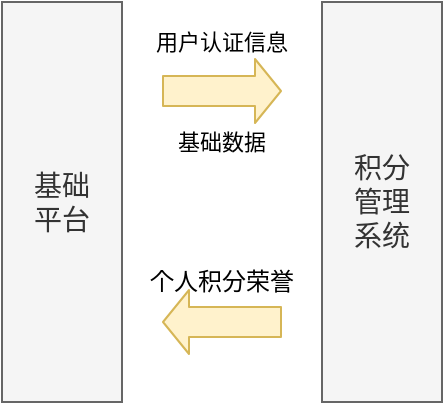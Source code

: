 <mxfile version="14.9.9" type="github">
  <diagram id="B68jBo1_emeU9YWbWaXk" name="Page-1">
    <mxGraphModel dx="942" dy="507" grid="1" gridSize="10" guides="1" tooltips="1" connect="1" arrows="1" fold="1" page="1" pageScale="1" pageWidth="827" pageHeight="1169" math="0" shadow="0">
      <root>
        <mxCell id="0" />
        <mxCell id="1" parent="0" />
        <mxCell id="CX94YFdSWidOFyM2pi-x-3" value="&lt;font style=&quot;font-size: 14px&quot;&gt;基础&lt;br&gt;平台&lt;/font&gt;" style="rounded=0;whiteSpace=wrap;html=1;fillColor=#f5f5f5;strokeColor=#666666;fontColor=#333333;" parent="1" vertex="1">
          <mxGeometry x="160" y="100" width="60" height="200" as="geometry" />
        </mxCell>
        <mxCell id="CX94YFdSWidOFyM2pi-x-5" value="&lt;span style=&quot;font-size: 14px&quot;&gt;积分&lt;br&gt;管理&lt;br&gt;系统&lt;/span&gt;" style="rounded=0;whiteSpace=wrap;html=1;fillColor=#f5f5f5;strokeColor=#666666;fontColor=#333333;" parent="1" vertex="1">
          <mxGeometry x="320" y="100" width="60" height="200" as="geometry" />
        </mxCell>
        <mxCell id="CX94YFdSWidOFyM2pi-x-6" value="" style="shape=flexArrow;endArrow=classic;html=1;width=15;endSize=4;fillColor=#fff2cc;strokeColor=#d6b656;endWidth=16;" parent="1" edge="1">
          <mxGeometry width="50" height="50" relative="1" as="geometry">
            <mxPoint x="240" y="144.5" as="sourcePoint" />
            <mxPoint x="300" y="144.5" as="targetPoint" />
          </mxGeometry>
        </mxCell>
        <mxCell id="CX94YFdSWidOFyM2pi-x-7" value="&lt;span style=&quot;font-size: 11px ; background-color: rgb(255 , 255 , 255)&quot;&gt;用户认证信息&lt;/span&gt;" style="text;html=1;strokeColor=none;fillColor=none;align=center;verticalAlign=middle;whiteSpace=wrap;rounded=0;" parent="1" vertex="1">
          <mxGeometry x="230" y="110" width="80" height="20" as="geometry" />
        </mxCell>
        <mxCell id="CX94YFdSWidOFyM2pi-x-8" value="&lt;span style=&quot;font-size: 11px ; background-color: rgb(255 , 255 , 255)&quot;&gt;基础数据&lt;/span&gt;" style="text;html=1;strokeColor=none;fillColor=none;align=center;verticalAlign=middle;whiteSpace=wrap;rounded=0;" parent="1" vertex="1">
          <mxGeometry x="230" y="160" width="80" height="20" as="geometry" />
        </mxCell>
        <mxCell id="cvz1AhEdZuIgaesEsxTg-2" value="" style="shape=flexArrow;endArrow=classic;html=1;width=15;endSize=4;fillColor=#fff2cc;strokeColor=#d6b656;endWidth=16;" edge="1" parent="1">
          <mxGeometry width="50" height="50" relative="1" as="geometry">
            <mxPoint x="300" y="260" as="sourcePoint" />
            <mxPoint x="240" y="260" as="targetPoint" />
          </mxGeometry>
        </mxCell>
        <mxCell id="cvz1AhEdZuIgaesEsxTg-3" value="个人积分荣誉" style="text;html=1;strokeColor=none;fillColor=none;align=center;verticalAlign=middle;whiteSpace=wrap;rounded=0;" vertex="1" parent="1">
          <mxGeometry x="230" y="230" width="80" height="20" as="geometry" />
        </mxCell>
      </root>
    </mxGraphModel>
  </diagram>
</mxfile>
